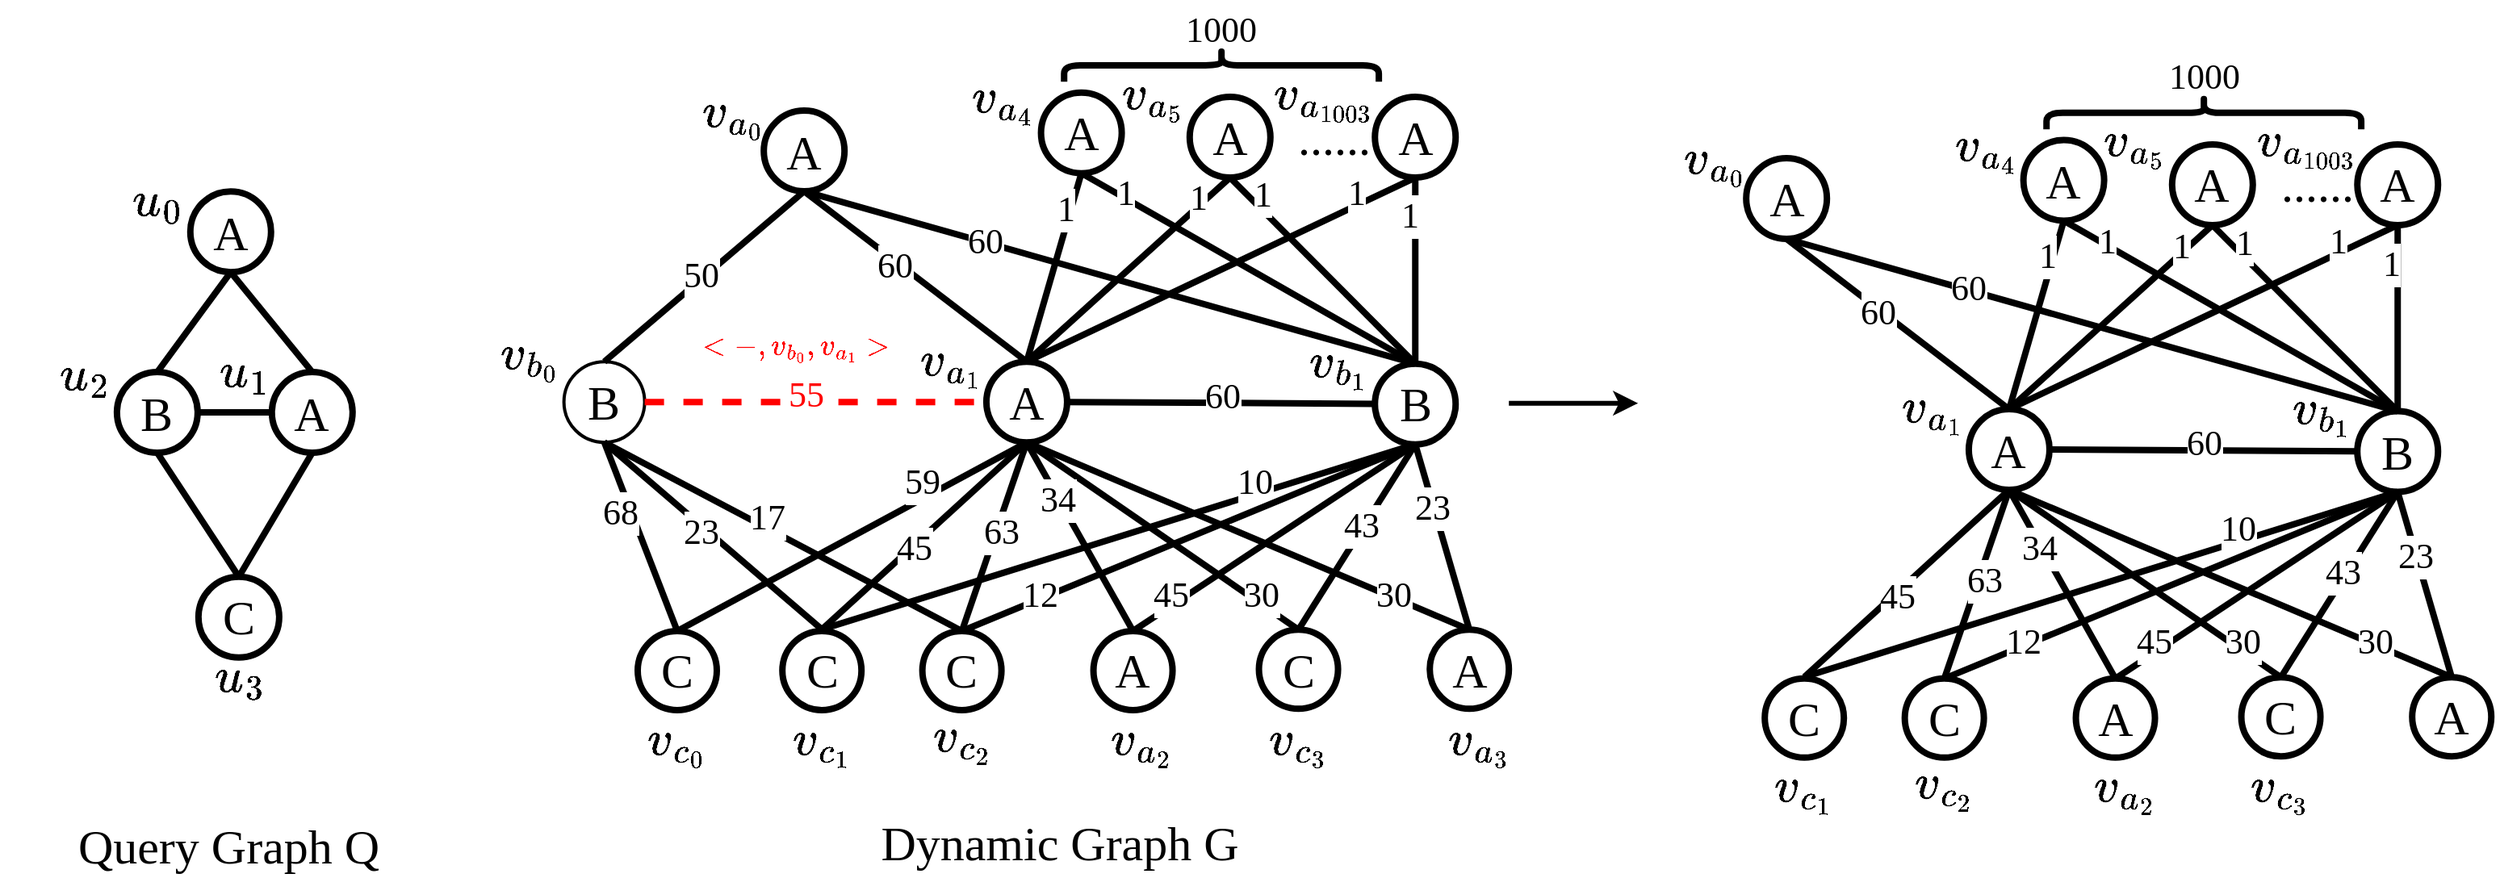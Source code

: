 <mxfile version="22.0.8" type="github">
  <diagram name="第 1 页" id="w511mwxsSNAG5VO2M3F0">
    <mxGraphModel dx="1548" dy="838" grid="1" gridSize="10" guides="1" tooltips="1" connect="1" arrows="1" fold="1" page="1" pageScale="1" pageWidth="2339" pageHeight="3300" math="1" shadow="0">
      <root>
        <mxCell id="0" />
        <mxCell id="1" parent="0" />
        <mxCell id="czjufTqfxkIo00JqZaiN-1" style="edgeStyle=none;shape=connector;rounded=0;orthogonalLoop=1;jettySize=auto;html=1;exitX=0.25;exitY=1;exitDx=0;exitDy=0;labelBackgroundColor=default;strokeColor=default;align=center;verticalAlign=middle;fontFamily=Times New Roman;fontSize=30;fontColor=default;endArrow=none;endFill=0;strokeWidth=4;" edge="1" parent="1">
          <mxGeometry relative="1" as="geometry">
            <mxPoint x="549" y="365.03" as="sourcePoint" />
            <mxPoint x="549" y="365.03" as="targetPoint" />
          </mxGeometry>
        </mxCell>
        <mxCell id="czjufTqfxkIo00JqZaiN-16" value="A" style="ellipse;whiteSpace=wrap;html=1;aspect=fixed;fontFamily=Times New Roman;fontSize=30;strokeWidth=4;" vertex="1" parent="1">
          <mxGeometry x="685.094" y="115.542" width="50" height="50" as="geometry" />
        </mxCell>
        <mxCell id="czjufTqfxkIo00JqZaiN-17" value="B" style="ellipse;whiteSpace=wrap;html=1;aspect=fixed;fontFamily=Times New Roman;fontSize=30;strokeWidth=2;" vertex="1" parent="1">
          <mxGeometry x="561.305" y="271.084" width="50" height="50" as="geometry" />
        </mxCell>
        <mxCell id="czjufTqfxkIo00JqZaiN-18" style="edgeStyle=none;shape=connector;rounded=0;orthogonalLoop=1;jettySize=auto;html=1;exitX=0.5;exitY=1;exitDx=0;exitDy=0;entryX=0.5;entryY=0;entryDx=0;entryDy=0;labelBackgroundColor=default;strokeColor=default;align=center;verticalAlign=middle;fontFamily=Times New Roman;fontSize=30;fontColor=default;endArrow=none;endFill=0;strokeWidth=4;" edge="1" parent="1" source="czjufTqfxkIo00JqZaiN-16" target="czjufTqfxkIo00JqZaiN-17">
          <mxGeometry relative="1" as="geometry" />
        </mxCell>
        <mxCell id="czjufTqfxkIo00JqZaiN-19" value="50" style="edgeLabel;html=1;align=center;verticalAlign=middle;resizable=0;points=[];fontSize=22;fontFamily=Times New Roman;fontColor=default;labelBackgroundColor=default;rotation=0;" vertex="1" connectable="0" parent="czjufTqfxkIo00JqZaiN-18">
          <mxGeometry x="-0.091" y="-4" relative="1" as="geometry">
            <mxPoint x="-5" y="7" as="offset" />
          </mxGeometry>
        </mxCell>
        <mxCell id="czjufTqfxkIo00JqZaiN-20" value="B" style="ellipse;whiteSpace=wrap;html=1;aspect=fixed;fontFamily=Times New Roman;fontSize=30;strokeWidth=4;" vertex="1" parent="1">
          <mxGeometry x="1063.625" y="272.324" width="50" height="50" as="geometry" />
        </mxCell>
        <mxCell id="czjufTqfxkIo00JqZaiN-21" style="edgeStyle=none;shape=connector;rounded=0;orthogonalLoop=1;jettySize=auto;html=1;exitX=0.5;exitY=1;exitDx=0;exitDy=0;entryX=0.5;entryY=0;entryDx=0;entryDy=0;labelBackgroundColor=default;strokeColor=default;align=center;verticalAlign=middle;fontFamily=Times New Roman;fontSize=30;fontColor=default;endArrow=none;endFill=0;strokeWidth=4;" edge="1" parent="1" source="czjufTqfxkIo00JqZaiN-16" target="czjufTqfxkIo00JqZaiN-20">
          <mxGeometry relative="1" as="geometry" />
        </mxCell>
        <mxCell id="czjufTqfxkIo00JqZaiN-22" value="60" style="edgeLabel;html=1;align=center;verticalAlign=middle;resizable=0;points=[];fontSize=22;fontFamily=Times New Roman;fontColor=default;labelBackgroundColor=default;rotation=0;" vertex="1" connectable="0" parent="czjufTqfxkIo00JqZaiN-21">
          <mxGeometry x="-0.641" y="1" relative="1" as="geometry">
            <mxPoint x="44" y="13" as="offset" />
          </mxGeometry>
        </mxCell>
        <mxCell id="czjufTqfxkIo00JqZaiN-23" style="edgeStyle=none;shape=connector;rounded=0;orthogonalLoop=1;jettySize=auto;html=1;exitX=1;exitY=0.5;exitDx=0;exitDy=0;labelBackgroundColor=default;strokeColor=#000000;align=center;verticalAlign=middle;fontFamily=Times New Roman;fontSize=30;fontColor=default;endArrow=none;endFill=0;strokeWidth=4;" edge="1" parent="1" source="czjufTqfxkIo00JqZaiN-25" target="czjufTqfxkIo00JqZaiN-20">
          <mxGeometry relative="1" as="geometry" />
        </mxCell>
        <mxCell id="czjufTqfxkIo00JqZaiN-24" value="&lt;font style=&quot;font-size: 22px;&quot;&gt;60&lt;/font&gt;" style="edgeLabel;html=1;align=center;verticalAlign=middle;resizable=0;points=[];fontSize=22;fontFamily=Times New Roman;fontColor=#000000;labelBackgroundColor=default;" vertex="1" connectable="0" parent="czjufTqfxkIo00JqZaiN-23">
          <mxGeometry x="-0.133" y="1" relative="1" as="geometry">
            <mxPoint x="13" y="-3" as="offset" />
          </mxGeometry>
        </mxCell>
        <mxCell id="czjufTqfxkIo00JqZaiN-25" value="A" style="ellipse;whiteSpace=wrap;html=1;aspect=fixed;fontFamily=Times New Roman;fontSize=30;strokeWidth=4;" vertex="1" parent="1">
          <mxGeometry x="822.97" y="271.084" width="50" height="50" as="geometry" />
        </mxCell>
        <mxCell id="czjufTqfxkIo00JqZaiN-26" style="edgeStyle=none;shape=connector;rounded=0;orthogonalLoop=1;jettySize=auto;html=1;exitX=0.5;exitY=1;exitDx=0;exitDy=0;entryX=0.5;entryY=0;entryDx=0;entryDy=0;labelBackgroundColor=default;strokeColor=default;align=center;verticalAlign=middle;fontFamily=Times New Roman;fontSize=30;fontColor=default;endArrow=none;endFill=0;strokeWidth=4;" edge="1" parent="1" source="czjufTqfxkIo00JqZaiN-16" target="czjufTqfxkIo00JqZaiN-25">
          <mxGeometry relative="1" as="geometry" />
        </mxCell>
        <mxCell id="czjufTqfxkIo00JqZaiN-27" value="60" style="edgeLabel;html=1;align=center;verticalAlign=middle;resizable=0;points=[];fontSize=22;fontFamily=Times New Roman;fontColor=default;rotation=0;labelBackgroundColor=default;" vertex="1" connectable="0" parent="czjufTqfxkIo00JqZaiN-26">
          <mxGeometry x="-0.1" y="2" relative="1" as="geometry">
            <mxPoint x="-7" as="offset" />
          </mxGeometry>
        </mxCell>
        <mxCell id="czjufTqfxkIo00JqZaiN-28" style="edgeStyle=none;shape=connector;rounded=0;orthogonalLoop=1;jettySize=auto;html=1;exitX=1;exitY=0.5;exitDx=0;exitDy=0;entryX=0;entryY=0.5;entryDx=0;entryDy=0;labelBackgroundColor=default;strokeColor=#ff0000;align=center;verticalAlign=middle;fontFamily=Times New Roman;fontSize=30;fontColor=default;endArrow=none;endFill=0;strokeWidth=4;dashed=1;" edge="1" parent="1" source="czjufTqfxkIo00JqZaiN-17" target="czjufTqfxkIo00JqZaiN-25">
          <mxGeometry relative="1" as="geometry" />
        </mxCell>
        <mxCell id="czjufTqfxkIo00JqZaiN-29" value="55" style="edgeLabel;html=1;align=center;verticalAlign=middle;resizable=0;points=[];fontSize=22;fontFamily=Times New Roman;fontColor=#ff0000;labelBackgroundColor=default;" vertex="1" connectable="0" parent="czjufTqfxkIo00JqZaiN-28">
          <mxGeometry x="0.021" y="1" relative="1" as="geometry">
            <mxPoint x="-9" y="-3" as="offset" />
          </mxGeometry>
        </mxCell>
        <mxCell id="czjufTqfxkIo00JqZaiN-30" value="&amp;nbsp;Dynamic Graph G&amp;nbsp;" style="text;html=1;strokeColor=none;fillColor=none;align=center;verticalAlign=middle;whiteSpace=wrap;rounded=0;fontSize=30;fontFamily=Times New Roman;fontColor=default;" vertex="1" parent="1">
          <mxGeometry x="732.315" y="557.032" width="272.727" height="24.865" as="geometry" />
        </mxCell>
        <mxCell id="czjufTqfxkIo00JqZaiN-31" style="edgeStyle=none;shape=connector;rounded=0;orthogonalLoop=1;jettySize=auto;html=1;exitX=0.5;exitY=1;exitDx=0;exitDy=0;entryX=0.5;entryY=0;entryDx=0;entryDy=0;labelBackgroundColor=default;strokeColor=default;align=center;verticalAlign=middle;fontFamily=Times New Roman;fontSize=30;fontColor=default;endArrow=none;endFill=0;strokeWidth=4;" edge="1" parent="1" source="czjufTqfxkIo00JqZaiN-35" target="czjufTqfxkIo00JqZaiN-25">
          <mxGeometry relative="1" as="geometry" />
        </mxCell>
        <mxCell id="czjufTqfxkIo00JqZaiN-32" value="1" style="edgeLabel;html=1;align=center;verticalAlign=middle;resizable=0;points=[];fontSize=22;fontFamily=Times New Roman;fontColor=default;labelBackgroundColor=default;" vertex="1" connectable="0" parent="czjufTqfxkIo00JqZaiN-31">
          <mxGeometry x="-0.505" y="1" relative="1" as="geometry">
            <mxPoint x="-3" y="-7" as="offset" />
          </mxGeometry>
        </mxCell>
        <mxCell id="czjufTqfxkIo00JqZaiN-33" style="edgeStyle=none;shape=connector;rounded=0;orthogonalLoop=1;jettySize=auto;html=1;exitX=0.5;exitY=1;exitDx=0;exitDy=0;entryX=0.5;entryY=0;entryDx=0;entryDy=0;labelBackgroundColor=default;strokeColor=default;align=center;verticalAlign=middle;fontFamily=Times New Roman;fontSize=30;fontColor=default;endArrow=none;endFill=0;strokeWidth=4;" edge="1" parent="1" source="czjufTqfxkIo00JqZaiN-35" target="czjufTqfxkIo00JqZaiN-20">
          <mxGeometry relative="1" as="geometry" />
        </mxCell>
        <mxCell id="czjufTqfxkIo00JqZaiN-34" value="1" style="edgeLabel;html=1;align=center;verticalAlign=middle;resizable=0;points=[];fontSize=22;fontFamily=Times New Roman;fontColor=default;labelBackgroundColor=default;" vertex="1" connectable="0" parent="czjufTqfxkIo00JqZaiN-33">
          <mxGeometry x="-0.755" y="1" relative="1" as="geometry">
            <mxPoint x="1" y="-1" as="offset" />
          </mxGeometry>
        </mxCell>
        <mxCell id="czjufTqfxkIo00JqZaiN-35" value="A" style="ellipse;whiteSpace=wrap;html=1;aspect=fixed;fontFamily=Times New Roman;fontSize=30;strokeWidth=4;" vertex="1" parent="1">
          <mxGeometry x="856.812" y="104.322" width="50" height="50" as="geometry" />
        </mxCell>
        <mxCell id="czjufTqfxkIo00JqZaiN-36" style="edgeStyle=none;shape=connector;rounded=0;orthogonalLoop=1;jettySize=auto;html=1;exitX=0.5;exitY=1;exitDx=0;exitDy=0;entryX=0.5;entryY=0;entryDx=0;entryDy=0;labelBackgroundColor=default;strokeColor=default;align=center;verticalAlign=middle;fontFamily=Times New Roman;fontSize=30;fontColor=default;endArrow=none;endFill=0;strokeWidth=4;" edge="1" parent="1" source="czjufTqfxkIo00JqZaiN-40" target="czjufTqfxkIo00JqZaiN-25">
          <mxGeometry relative="1" as="geometry" />
        </mxCell>
        <mxCell id="czjufTqfxkIo00JqZaiN-37" value="1" style="edgeLabel;html=1;align=center;verticalAlign=middle;resizable=0;points=[];fontSize=22;fontFamily=Times New Roman;fontColor=default;labelBackgroundColor=default;" vertex="1" connectable="0" parent="czjufTqfxkIo00JqZaiN-36">
          <mxGeometry x="-0.284" y="-1" relative="1" as="geometry">
            <mxPoint x="26" y="-27" as="offset" />
          </mxGeometry>
        </mxCell>
        <mxCell id="czjufTqfxkIo00JqZaiN-38" style="edgeStyle=none;shape=connector;rounded=0;orthogonalLoop=1;jettySize=auto;html=1;exitX=0.5;exitY=1;exitDx=0;exitDy=0;entryX=0.5;entryY=0;entryDx=0;entryDy=0;labelBackgroundColor=default;strokeColor=default;align=center;verticalAlign=middle;fontFamily=Times New Roman;fontSize=30;fontColor=default;endArrow=none;endFill=0;strokeWidth=4;" edge="1" parent="1" source="czjufTqfxkIo00JqZaiN-40" target="czjufTqfxkIo00JqZaiN-20">
          <mxGeometry relative="1" as="geometry" />
        </mxCell>
        <mxCell id="czjufTqfxkIo00JqZaiN-39" value="1" style="edgeLabel;html=1;align=center;verticalAlign=middle;resizable=0;points=[];fontSize=22;fontFamily=Times New Roman;fontColor=default;labelBackgroundColor=default;" vertex="1" connectable="0" parent="czjufTqfxkIo00JqZaiN-38">
          <mxGeometry x="-0.718" y="2" relative="1" as="geometry">
            <mxPoint x="2" y="-4" as="offset" />
          </mxGeometry>
        </mxCell>
        <mxCell id="czjufTqfxkIo00JqZaiN-40" value="A" style="ellipse;whiteSpace=wrap;html=1;aspect=fixed;fontFamily=Times New Roman;fontSize=30;strokeWidth=4;" vertex="1" parent="1">
          <mxGeometry x="948.897" y="107.032" width="50" height="50" as="geometry" />
        </mxCell>
        <mxCell id="czjufTqfxkIo00JqZaiN-41" style="edgeStyle=none;shape=connector;rounded=0;orthogonalLoop=1;jettySize=auto;html=1;exitX=0.5;exitY=1;exitDx=0;exitDy=0;entryX=0.5;entryY=0;entryDx=0;entryDy=0;labelBackgroundColor=default;strokeColor=default;align=center;verticalAlign=middle;fontFamily=Times New Roman;fontSize=30;fontColor=default;endArrow=none;endFill=0;strokeWidth=4;" edge="1" parent="1" source="czjufTqfxkIo00JqZaiN-45" target="czjufTqfxkIo00JqZaiN-25">
          <mxGeometry relative="1" as="geometry" />
        </mxCell>
        <mxCell id="czjufTqfxkIo00JqZaiN-42" value="1" style="edgeLabel;html=1;align=center;verticalAlign=middle;resizable=0;points=[];fontSize=22;fontFamily=Times New Roman;fontColor=default;labelBackgroundColor=default;" vertex="1" connectable="0" parent="czjufTqfxkIo00JqZaiN-41">
          <mxGeometry x="-0.719" relative="1" as="geometry">
            <mxPoint x="-3" y="-6" as="offset" />
          </mxGeometry>
        </mxCell>
        <mxCell id="czjufTqfxkIo00JqZaiN-43" style="edgeStyle=none;shape=connector;rounded=0;orthogonalLoop=1;jettySize=auto;html=1;exitX=0.5;exitY=1;exitDx=0;exitDy=0;entryX=0.5;entryY=0;entryDx=0;entryDy=0;labelBackgroundColor=default;strokeColor=default;align=center;verticalAlign=middle;fontFamily=Times New Roman;fontSize=30;fontColor=default;endArrow=none;endFill=0;strokeWidth=4;" edge="1" parent="1" source="czjufTqfxkIo00JqZaiN-45" target="czjufTqfxkIo00JqZaiN-20">
          <mxGeometry relative="1" as="geometry" />
        </mxCell>
        <mxCell id="czjufTqfxkIo00JqZaiN-44" value="1" style="edgeLabel;html=1;align=center;verticalAlign=middle;resizable=0;points=[];fontSize=22;fontFamily=Times New Roman;fontColor=default;labelBackgroundColor=default;" vertex="1" connectable="0" parent="czjufTqfxkIo00JqZaiN-43">
          <mxGeometry x="-0.495" y="2" relative="1" as="geometry">
            <mxPoint x="-6" y="-5" as="offset" />
          </mxGeometry>
        </mxCell>
        <mxCell id="czjufTqfxkIo00JqZaiN-45" value="A" style="ellipse;whiteSpace=wrap;html=1;aspect=fixed;fontFamily=Times New Roman;fontSize=30;strokeWidth=4;" vertex="1" parent="1">
          <mxGeometry x="1063.624" y="107.032" width="50" height="50" as="geometry" />
        </mxCell>
        <mxCell id="czjufTqfxkIo00JqZaiN-46" value="......" style="text;html=1;strokeColor=none;fillColor=none;align=center;verticalAlign=middle;whiteSpace=wrap;rounded=0;fontSize=30;fontFamily=Times New Roman;fontColor=default;" vertex="1" parent="1">
          <mxGeometry x="1008.389" y="113.382" width="60.606" height="37.297" as="geometry" />
        </mxCell>
        <mxCell id="czjufTqfxkIo00JqZaiN-47" value="" style="shape=curlyBracket;whiteSpace=wrap;html=1;rounded=1;labelPosition=left;verticalLabelPosition=middle;align=right;verticalAlign=middle;fontFamily=Times New Roman;fontSize=30;fontColor=default;rotation=90;size=0.5;strokeWidth=4;" vertex="1" parent="1">
          <mxGeometry x="958.39" y="-10" width="20.39" height="194.94" as="geometry" />
        </mxCell>
        <mxCell id="czjufTqfxkIo00JqZaiN-48" value="1000" style="text;html=1;strokeColor=none;fillColor=none;align=center;verticalAlign=middle;whiteSpace=wrap;rounded=0;fontSize=22;fontFamily=Times New Roman;fontColor=default;" vertex="1" parent="1">
          <mxGeometry x="938.287" y="47.03" width="60.606" height="37.297" as="geometry" />
        </mxCell>
        <mxCell id="czjufTqfxkIo00JqZaiN-49" value="&lt;br style=&quot;font-size: 30px;&quot;&gt;$$v_{a_4}$$" style="text;html=1;strokeColor=none;fillColor=none;align=center;verticalAlign=middle;whiteSpace=wrap;rounded=0;fontSize=30;fontFamily=Times New Roman;fontColor=default;" vertex="1" parent="1">
          <mxGeometry x="803.208" y="69.735" width="60.606" height="37.297" as="geometry" />
        </mxCell>
        <mxCell id="czjufTqfxkIo00JqZaiN-50" style="edgeStyle=none;shape=connector;rounded=0;orthogonalLoop=1;jettySize=auto;html=1;exitX=0.5;exitY=1;exitDx=0;exitDy=0;labelBackgroundColor=default;strokeColor=default;align=center;verticalAlign=middle;fontFamily=Times New Roman;fontSize=30;fontColor=default;endArrow=none;endFill=0;strokeWidth=4;" edge="1" parent="1" source="czjufTqfxkIo00JqZaiN-49" target="czjufTqfxkIo00JqZaiN-49">
          <mxGeometry relative="1" as="geometry" />
        </mxCell>
        <mxCell id="czjufTqfxkIo00JqZaiN-51" value="&lt;br style=&quot;font-size: 30px;&quot;&gt;$$v_{a_5}$$" style="text;html=1;strokeColor=none;fillColor=none;align=center;verticalAlign=middle;whiteSpace=wrap;rounded=0;fontSize=30;fontFamily=Times New Roman;fontColor=default;" vertex="1" parent="1">
          <mxGeometry x="895.813" y="67.025" width="60.606" height="37.297" as="geometry" />
        </mxCell>
        <mxCell id="czjufTqfxkIo00JqZaiN-52" value="&lt;br style=&quot;font-size: 30px;&quot;&gt;$$v_{a_{1003}}$$" style="text;html=1;strokeColor=none;fillColor=none;align=center;verticalAlign=middle;whiteSpace=wrap;rounded=0;fontSize=30;fontFamily=Times New Roman;fontColor=default;" vertex="1" parent="1">
          <mxGeometry x="1002.04" y="67.029" width="60.606" height="37.297" as="geometry" />
        </mxCell>
        <mxCell id="czjufTqfxkIo00JqZaiN-53" value="C" style="ellipse;whiteSpace=wrap;html=1;aspect=fixed;fontFamily=Times New Roman;fontSize=30;strokeWidth=4;" vertex="1" parent="1">
          <mxGeometry x="606.996" y="437.968" width="49" height="49" as="geometry" />
        </mxCell>
        <mxCell id="czjufTqfxkIo00JqZaiN-54" style="rounded=0;orthogonalLoop=1;jettySize=auto;html=1;exitX=0.5;exitY=1;exitDx=0;exitDy=0;entryX=0.5;entryY=0;entryDx=0;entryDy=0;endArrow=none;endFill=0;fontFamily=Times New Roman;fontSize=30;strokeWidth=4;" edge="1" parent="1" source="czjufTqfxkIo00JqZaiN-17" target="czjufTqfxkIo00JqZaiN-53">
          <mxGeometry relative="1" as="geometry" />
        </mxCell>
        <mxCell id="czjufTqfxkIo00JqZaiN-55" value="68" style="edgeLabel;html=1;align=center;verticalAlign=middle;resizable=0;points=[];fontSize=22;fontFamily=Times New Roman;fontColor=default;labelBackgroundColor=default;" vertex="1" connectable="0" parent="czjufTqfxkIo00JqZaiN-54">
          <mxGeometry x="0.131" y="-2" relative="1" as="geometry">
            <mxPoint x="-14" y="-23" as="offset" />
          </mxGeometry>
        </mxCell>
        <mxCell id="czjufTqfxkIo00JqZaiN-56" style="shape=connector;rounded=0;orthogonalLoop=1;jettySize=auto;html=1;exitX=0.5;exitY=1;exitDx=0;exitDy=0;entryX=0.5;entryY=0;entryDx=0;entryDy=0;labelBackgroundColor=default;strokeColor=default;align=center;verticalAlign=middle;fontFamily=Times New Roman;fontSize=30;fontColor=default;endArrow=none;endFill=0;strokeWidth=4;" edge="1" parent="1" source="czjufTqfxkIo00JqZaiN-25" target="czjufTqfxkIo00JqZaiN-53">
          <mxGeometry relative="1" as="geometry" />
        </mxCell>
        <mxCell id="czjufTqfxkIo00JqZaiN-57" value="&lt;font style=&quot;font-size: 22px;&quot;&gt;&lt;span style=&quot;font-size: 22px;&quot;&gt;59&lt;/span&gt;&lt;/font&gt;" style="edgeLabel;html=1;align=center;verticalAlign=middle;resizable=0;points=[];fontSize=22;fontFamily=Times New Roman;fontColor=default;labelBackgroundColor=default;" vertex="1" connectable="0" parent="czjufTqfxkIo00JqZaiN-56">
          <mxGeometry x="-0.013" y="-2" relative="1" as="geometry">
            <mxPoint x="43" y="-31" as="offset" />
          </mxGeometry>
        </mxCell>
        <mxCell id="czjufTqfxkIo00JqZaiN-58" value="C" style="ellipse;whiteSpace=wrap;html=1;aspect=fixed;fontFamily=Times New Roman;fontSize=30;perimeterSpacing=1;strokeWidth=4;" vertex="1" parent="1">
          <mxGeometry x="696.601" y="437.968" width="49" height="49" as="geometry" />
        </mxCell>
        <mxCell id="czjufTqfxkIo00JqZaiN-59" style="edgeStyle=none;shape=connector;rounded=0;orthogonalLoop=1;jettySize=auto;html=1;exitX=0.5;exitY=1;exitDx=0;exitDy=0;entryX=0.5;entryY=0;entryDx=0;entryDy=0;labelBackgroundColor=default;strokeColor=default;align=center;verticalAlign=middle;fontFamily=Times New Roman;fontSize=30;fontColor=default;endArrow=none;endFill=0;strokeWidth=4;" edge="1" parent="1" source="czjufTqfxkIo00JqZaiN-17" target="czjufTqfxkIo00JqZaiN-58">
          <mxGeometry relative="1" as="geometry" />
        </mxCell>
        <mxCell id="czjufTqfxkIo00JqZaiN-60" value="23" style="edgeLabel;html=1;align=center;verticalAlign=middle;resizable=0;points=[];fontSize=22;fontFamily=Times New Roman;fontColor=default;labelBackgroundColor=default;" vertex="1" connectable="0" parent="czjufTqfxkIo00JqZaiN-59">
          <mxGeometry x="0.097" y="1" relative="1" as="geometry">
            <mxPoint x="-15" y="-7" as="offset" />
          </mxGeometry>
        </mxCell>
        <mxCell id="czjufTqfxkIo00JqZaiN-61" style="edgeStyle=none;shape=connector;rounded=0;orthogonalLoop=1;jettySize=auto;html=1;exitX=0.5;exitY=1;exitDx=0;exitDy=0;entryX=0.5;entryY=0;entryDx=0;entryDy=0;labelBackgroundColor=default;strokeColor=default;align=center;verticalAlign=middle;fontFamily=Times New Roman;fontSize=30;fontColor=default;endArrow=none;endFill=0;strokeWidth=4;" edge="1" parent="1" source="czjufTqfxkIo00JqZaiN-20" target="czjufTqfxkIo00JqZaiN-58">
          <mxGeometry relative="1" as="geometry" />
        </mxCell>
        <mxCell id="czjufTqfxkIo00JqZaiN-62" value="10" style="edgeLabel;html=1;align=center;verticalAlign=middle;resizable=0;points=[];fontSize=22;fontFamily=Times New Roman;fontColor=default;labelBackgroundColor=default;" vertex="1" connectable="0" parent="czjufTqfxkIo00JqZaiN-61">
          <mxGeometry x="0.261" y="-1" relative="1" as="geometry">
            <mxPoint x="132" y="-48" as="offset" />
          </mxGeometry>
        </mxCell>
        <mxCell id="czjufTqfxkIo00JqZaiN-63" style="edgeStyle=none;shape=connector;rounded=0;orthogonalLoop=1;jettySize=auto;html=1;exitX=0.5;exitY=1;exitDx=0;exitDy=0;entryX=0.5;entryY=0;entryDx=0;entryDy=0;labelBackgroundColor=default;strokeColor=default;align=center;verticalAlign=middle;fontFamily=Times New Roman;fontSize=30;fontColor=default;endArrow=none;endFill=0;strokeWidth=4;" edge="1" parent="1" source="czjufTqfxkIo00JqZaiN-25" target="czjufTqfxkIo00JqZaiN-58">
          <mxGeometry relative="1" as="geometry" />
        </mxCell>
        <mxCell id="czjufTqfxkIo00JqZaiN-64" value="45" style="edgeLabel;html=1;align=center;verticalAlign=middle;resizable=0;points=[];fontSize=22;fontFamily=Times New Roman;fontColor=default;labelBackgroundColor=default;" vertex="1" connectable="0" parent="czjufTqfxkIo00JqZaiN-63">
          <mxGeometry x="-0.048" y="2" relative="1" as="geometry">
            <mxPoint x="-11" y="9" as="offset" />
          </mxGeometry>
        </mxCell>
        <mxCell id="czjufTqfxkIo00JqZaiN-65" value="C" style="ellipse;whiteSpace=wrap;html=1;aspect=fixed;fontFamily=Times New Roman;fontSize=30;strokeWidth=4;" vertex="1" parent="1">
          <mxGeometry x="991.778" y="437.178" width="49" height="49" as="geometry" />
        </mxCell>
        <mxCell id="czjufTqfxkIo00JqZaiN-66" style="edgeStyle=none;shape=connector;rounded=0;orthogonalLoop=1;jettySize=auto;html=1;exitX=0.5;exitY=1;exitDx=0;exitDy=0;entryX=0.5;entryY=0;entryDx=0;entryDy=0;labelBackgroundColor=default;strokeColor=default;align=center;verticalAlign=middle;fontFamily=Times New Roman;fontSize=30;fontColor=default;endArrow=none;endFill=0;strokeWidth=4;" edge="1" parent="1" source="czjufTqfxkIo00JqZaiN-20" target="czjufTqfxkIo00JqZaiN-65">
          <mxGeometry relative="1" as="geometry" />
        </mxCell>
        <mxCell id="czjufTqfxkIo00JqZaiN-67" value="43" style="edgeLabel;html=1;align=center;verticalAlign=middle;resizable=0;points=[];fontSize=22;fontFamily=Times New Roman;fontColor=default;labelBackgroundColor=default;" vertex="1" connectable="0" parent="czjufTqfxkIo00JqZaiN-66">
          <mxGeometry x="-0.11" y="-2" relative="1" as="geometry">
            <mxPoint as="offset" />
          </mxGeometry>
        </mxCell>
        <mxCell id="czjufTqfxkIo00JqZaiN-68" style="edgeStyle=none;shape=connector;rounded=0;orthogonalLoop=1;jettySize=auto;html=1;exitX=0.5;exitY=1;exitDx=0;exitDy=0;entryX=0.5;entryY=0;entryDx=0;entryDy=0;labelBackgroundColor=default;strokeColor=default;align=center;verticalAlign=middle;fontFamily=Times New Roman;fontSize=30;fontColor=default;endArrow=none;endFill=0;strokeWidth=4;" edge="1" parent="1" source="czjufTqfxkIo00JqZaiN-25" target="czjufTqfxkIo00JqZaiN-65">
          <mxGeometry relative="1" as="geometry" />
        </mxCell>
        <mxCell id="czjufTqfxkIo00JqZaiN-69" value="30" style="edgeLabel;html=1;align=center;verticalAlign=middle;resizable=0;points=[];fontSize=22;fontFamily=Times New Roman;fontColor=default;labelBackgroundColor=default;" vertex="1" connectable="0" parent="czjufTqfxkIo00JqZaiN-68">
          <mxGeometry x="-0.183" y="1" relative="1" as="geometry">
            <mxPoint x="75" y="48" as="offset" />
          </mxGeometry>
        </mxCell>
        <mxCell id="czjufTqfxkIo00JqZaiN-70" value="C" style="ellipse;whiteSpace=wrap;html=1;aspect=fixed;fontFamily=Times New Roman;fontSize=30;strokeWidth=4;" vertex="1" parent="1">
          <mxGeometry x="783.317" y="437.971" width="49" height="49" as="geometry" />
        </mxCell>
        <mxCell id="czjufTqfxkIo00JqZaiN-71" style="edgeStyle=none;shape=connector;rounded=0;orthogonalLoop=1;jettySize=auto;html=1;exitX=0.5;exitY=1;exitDx=0;exitDy=0;entryX=0.5;entryY=0;entryDx=0;entryDy=0;labelBackgroundColor=default;strokeColor=default;align=center;verticalAlign=middle;fontFamily=Times New Roman;fontSize=30;fontColor=default;endArrow=none;endFill=0;strokeWidth=4;" edge="1" parent="1" source="czjufTqfxkIo00JqZaiN-17" target="czjufTqfxkIo00JqZaiN-70">
          <mxGeometry relative="1" as="geometry" />
        </mxCell>
        <mxCell id="czjufTqfxkIo00JqZaiN-72" value="17" style="edgeLabel;html=1;align=center;verticalAlign=middle;resizable=0;points=[];fontSize=22;fontFamily=Times New Roman;fontColor=default;labelBackgroundColor=default;" vertex="1" connectable="0" parent="czjufTqfxkIo00JqZaiN-71">
          <mxGeometry x="0.078" y="2" relative="1" as="geometry">
            <mxPoint x="-20" y="-15" as="offset" />
          </mxGeometry>
        </mxCell>
        <mxCell id="czjufTqfxkIo00JqZaiN-73" style="edgeStyle=none;shape=connector;rounded=0;orthogonalLoop=1;jettySize=auto;html=1;exitX=0.5;exitY=1;exitDx=0;exitDy=0;entryX=0.5;entryY=0;entryDx=0;entryDy=0;labelBackgroundColor=default;strokeColor=default;align=center;verticalAlign=middle;fontFamily=Times New Roman;fontSize=30;fontColor=default;endArrow=none;endFill=0;strokeWidth=4;" edge="1" parent="1" source="czjufTqfxkIo00JqZaiN-20" target="czjufTqfxkIo00JqZaiN-70">
          <mxGeometry relative="1" as="geometry" />
        </mxCell>
        <mxCell id="czjufTqfxkIo00JqZaiN-74" value="12" style="edgeLabel;html=1;align=center;verticalAlign=middle;resizable=0;points=[];fontSize=22;fontFamily=Times New Roman;fontColor=default;labelBackgroundColor=default;" vertex="1" connectable="0" parent="czjufTqfxkIo00JqZaiN-73">
          <mxGeometry x="0.645" y="-1" relative="1" as="geometry">
            <mxPoint x="-1" y="-1" as="offset" />
          </mxGeometry>
        </mxCell>
        <mxCell id="czjufTqfxkIo00JqZaiN-75" style="edgeStyle=none;shape=connector;rounded=0;orthogonalLoop=1;jettySize=auto;html=1;exitX=0.5;exitY=1;exitDx=0;exitDy=0;entryX=0.5;entryY=0;entryDx=0;entryDy=0;labelBackgroundColor=default;strokeColor=default;align=center;verticalAlign=middle;fontFamily=Times New Roman;fontSize=30;fontColor=default;endArrow=none;endFill=0;strokeWidth=4;" edge="1" parent="1" source="czjufTqfxkIo00JqZaiN-25" target="czjufTqfxkIo00JqZaiN-70">
          <mxGeometry relative="1" as="geometry" />
        </mxCell>
        <mxCell id="czjufTqfxkIo00JqZaiN-76" value="63" style="edgeLabel;html=1;align=center;verticalAlign=middle;resizable=0;points=[];fontSize=22;fontFamily=Times New Roman;fontColor=default;labelBackgroundColor=default;" vertex="1" connectable="0" parent="czjufTqfxkIo00JqZaiN-75">
          <mxGeometry x="0.077" y="3" relative="1" as="geometry">
            <mxPoint x="3" y="-8" as="offset" />
          </mxGeometry>
        </mxCell>
        <mxCell id="czjufTqfxkIo00JqZaiN-77" value="&lt;br style=&quot;font-size: 30px;&quot;&gt;$$v_{a_0}$$" style="text;html=1;strokeColor=none;fillColor=none;align=center;verticalAlign=middle;whiteSpace=wrap;rounded=0;fontSize=30;fontFamily=Times New Roman;fontColor=default;" vertex="1" parent="1">
          <mxGeometry x="635.999" y="78.245" width="60.606" height="37.297" as="geometry" />
        </mxCell>
        <mxCell id="czjufTqfxkIo00JqZaiN-78" value="&lt;br style=&quot;font-size: 30px;&quot;&gt;$$v_{a_1}$$" style="text;html=1;strokeColor=none;fillColor=none;align=center;verticalAlign=middle;whiteSpace=wrap;rounded=0;fontSize=30;fontFamily=Times New Roman;fontColor=default;" vertex="1" parent="1">
          <mxGeometry x="772.52" y="238.03" width="56.16" height="25.3" as="geometry" />
        </mxCell>
        <mxCell id="czjufTqfxkIo00JqZaiN-79" value="&lt;br style=&quot;font-size: 30px;&quot;&gt;$$v_{b_0}$$" style="text;html=1;strokeColor=none;fillColor=none;align=center;verticalAlign=middle;whiteSpace=wrap;rounded=0;fontSize=30;fontFamily=Times New Roman;fontColor=default;" vertex="1" parent="1">
          <mxGeometry x="510" y="228.659" width="60.606" height="37.297" as="geometry" />
        </mxCell>
        <mxCell id="czjufTqfxkIo00JqZaiN-80" value="&lt;br style=&quot;font-size: 30px;&quot;&gt;$$v_{b_1}$$" style="text;html=1;strokeColor=none;fillColor=none;align=center;verticalAlign=middle;whiteSpace=wrap;rounded=0;fontSize=30;fontFamily=Times New Roman;fontColor=default;" vertex="1" parent="1">
          <mxGeometry x="1011.401" y="233.03" width="60.606" height="37.297" as="geometry" />
        </mxCell>
        <mxCell id="czjufTqfxkIo00JqZaiN-81" value="&lt;br style=&quot;font-size: 30px;&quot;&gt;$$v_{c_0}$$" style="text;html=1;strokeColor=none;fillColor=none;align=center;verticalAlign=middle;whiteSpace=wrap;rounded=0;fontSize=30;fontFamily=Times New Roman;fontColor=default;" vertex="1" parent="1">
          <mxGeometry x="601.194" y="467.033" width="60.606" height="37.297" as="geometry" />
        </mxCell>
        <mxCell id="czjufTqfxkIo00JqZaiN-82" value="&lt;br style=&quot;font-size: 30px;&quot;&gt;$$v_{c_1}$$" style="text;html=1;strokeColor=none;fillColor=none;align=center;verticalAlign=middle;whiteSpace=wrap;rounded=0;fontSize=30;fontFamily=Times New Roman;fontColor=default;perimeterSpacing=2;" vertex="1" parent="1">
          <mxGeometry x="690.8" y="465.18" width="60.61" height="41" as="geometry" />
        </mxCell>
        <mxCell id="czjufTqfxkIo00JqZaiN-83" value="&lt;br style=&quot;font-size: 30px;&quot;&gt;$$v_{c_2}$$" style="text;html=1;strokeColor=none;fillColor=none;align=center;verticalAlign=middle;whiteSpace=wrap;rounded=0;fontSize=30;fontFamily=Times New Roman;fontColor=default;" vertex="1" parent="1">
          <mxGeometry x="777.515" y="465.183" width="60.606" height="37.297" as="geometry" />
        </mxCell>
        <mxCell id="czjufTqfxkIo00JqZaiN-84" value="&lt;br style=&quot;font-size: 30px;&quot;&gt;$$v_{c_3}$$" style="text;html=1;strokeColor=none;fillColor=none;align=center;verticalAlign=middle;whiteSpace=wrap;rounded=0;fontSize=30;fontFamily=Times New Roman;fontColor=default;" vertex="1" parent="1">
          <mxGeometry x="985.976" y="467.033" width="60.606" height="37.297" as="geometry" />
        </mxCell>
        <mxCell id="czjufTqfxkIo00JqZaiN-85" value="A" style="ellipse;whiteSpace=wrap;html=1;aspect=fixed;fontFamily=Times New Roman;fontSize=30;strokeWidth=4;" vertex="1" parent="1">
          <mxGeometry x="889.283" y="437.968" width="49" height="49" as="geometry" />
        </mxCell>
        <mxCell id="czjufTqfxkIo00JqZaiN-86" style="edgeStyle=none;shape=connector;rounded=0;orthogonalLoop=1;jettySize=auto;html=1;exitX=0.5;exitY=1;exitDx=0;exitDy=0;entryX=0.5;entryY=0;entryDx=0;entryDy=0;labelBackgroundColor=default;strokeColor=default;align=center;verticalAlign=middle;fontFamily=Times New Roman;fontSize=30;fontColor=default;endArrow=none;endFill=0;strokeWidth=4;" edge="1" parent="1" source="czjufTqfxkIo00JqZaiN-20" target="czjufTqfxkIo00JqZaiN-85">
          <mxGeometry relative="1" as="geometry" />
        </mxCell>
        <mxCell id="czjufTqfxkIo00JqZaiN-87" value="45" style="edgeLabel;html=1;align=center;verticalAlign=middle;resizable=0;points=[];fontSize=22;fontFamily=Times New Roman;fontColor=default;labelBackgroundColor=default;" vertex="1" connectable="0" parent="czjufTqfxkIo00JqZaiN-86">
          <mxGeometry x="-0.127" y="1" relative="1" as="geometry">
            <mxPoint x="-76" y="42" as="offset" />
          </mxGeometry>
        </mxCell>
        <mxCell id="czjufTqfxkIo00JqZaiN-88" style="edgeStyle=none;shape=connector;rounded=0;orthogonalLoop=1;jettySize=auto;html=1;exitX=0.5;exitY=1;exitDx=0;exitDy=0;entryX=0.5;entryY=0;entryDx=0;entryDy=0;labelBackgroundColor=default;strokeColor=default;align=center;verticalAlign=middle;fontFamily=Times New Roman;fontSize=30;fontColor=default;endArrow=none;endFill=0;strokeWidth=4;" edge="1" parent="1" source="czjufTqfxkIo00JqZaiN-25" target="czjufTqfxkIo00JqZaiN-85">
          <mxGeometry relative="1" as="geometry" />
        </mxCell>
        <mxCell id="czjufTqfxkIo00JqZaiN-89" value="34" style="edgeLabel;html=1;align=center;verticalAlign=middle;resizable=0;points=[];fontSize=22;fontFamily=Times New Roman;fontColor=default;labelBackgroundColor=default;" vertex="1" connectable="0" parent="czjufTqfxkIo00JqZaiN-88">
          <mxGeometry x="-0.221" y="1" relative="1" as="geometry">
            <mxPoint x="-8" y="-9" as="offset" />
          </mxGeometry>
        </mxCell>
        <mxCell id="czjufTqfxkIo00JqZaiN-90" value="&lt;br style=&quot;font-size: 30px;&quot;&gt;$$v_{a_2}$$" style="text;html=1;strokeColor=none;fillColor=none;align=center;verticalAlign=middle;whiteSpace=wrap;rounded=0;fontSize=30;fontFamily=Times New Roman;fontColor=default;" vertex="1" parent="1">
          <mxGeometry x="889.28" y="470.68" width="60.61" height="30" as="geometry" />
        </mxCell>
        <mxCell id="czjufTqfxkIo00JqZaiN-91" value="A" style="ellipse;whiteSpace=wrap;html=1;aspect=fixed;fontFamily=Times New Roman;fontSize=30;strokeWidth=4;" vertex="1" parent="1">
          <mxGeometry x="1097.604" y="437.178" width="49" height="49" as="geometry" />
        </mxCell>
        <mxCell id="czjufTqfxkIo00JqZaiN-92" style="edgeStyle=none;shape=connector;rounded=0;orthogonalLoop=1;jettySize=auto;html=1;exitX=0.5;exitY=1;exitDx=0;exitDy=0;entryX=0.5;entryY=0;entryDx=0;entryDy=0;labelBackgroundColor=default;strokeColor=default;align=center;verticalAlign=middle;fontFamily=Times New Roman;fontSize=30;fontColor=default;endArrow=none;endFill=0;strokeWidth=4;" edge="1" parent="1" source="czjufTqfxkIo00JqZaiN-20" target="czjufTqfxkIo00JqZaiN-91">
          <mxGeometry relative="1" as="geometry" />
        </mxCell>
        <mxCell id="czjufTqfxkIo00JqZaiN-93" value="23" style="edgeLabel;html=1;align=center;verticalAlign=middle;resizable=0;points=[];fontSize=22;fontFamily=Times New Roman;fontColor=default;labelBackgroundColor=default;" vertex="1" connectable="0" parent="czjufTqfxkIo00JqZaiN-92">
          <mxGeometry x="-0.314" y="-1" relative="1" as="geometry">
            <mxPoint as="offset" />
          </mxGeometry>
        </mxCell>
        <mxCell id="czjufTqfxkIo00JqZaiN-94" value="&lt;br style=&quot;font-size: 30px;&quot;&gt;$$v_{a_3}$$" style="text;html=1;strokeColor=none;fillColor=none;align=center;verticalAlign=middle;whiteSpace=wrap;rounded=0;fontSize=30;fontFamily=Times New Roman;fontColor=default;" vertex="1" parent="1">
          <mxGeometry x="1097.6" y="444.66" width="60.61" height="82.03" as="geometry" />
        </mxCell>
        <mxCell id="czjufTqfxkIo00JqZaiN-95" style="edgeStyle=none;shape=connector;rounded=0;orthogonalLoop=1;jettySize=auto;html=1;exitX=0.5;exitY=1;exitDx=0;exitDy=0;entryX=0.5;entryY=0;entryDx=0;entryDy=0;labelBackgroundColor=default;strokeColor=default;align=center;verticalAlign=middle;fontFamily=Times New Roman;fontSize=30;fontColor=default;endArrow=none;endFill=0;strokeWidth=4;" edge="1" parent="1" source="czjufTqfxkIo00JqZaiN-25" target="czjufTqfxkIo00JqZaiN-91">
          <mxGeometry relative="1" as="geometry" />
        </mxCell>
        <mxCell id="czjufTqfxkIo00JqZaiN-96" value="30" style="edgeLabel;html=1;align=center;verticalAlign=middle;resizable=0;points=[];fontSize=22;fontFamily=Times New Roman;fontColor=default;labelBackgroundColor=default;" vertex="1" connectable="0" parent="czjufTqfxkIo00JqZaiN-95">
          <mxGeometry x="-0.431" y="4" relative="1" as="geometry">
            <mxPoint x="147" y="65" as="offset" />
          </mxGeometry>
        </mxCell>
        <mxCell id="czjufTqfxkIo00JqZaiN-97" style="edgeStyle=orthogonalEdgeStyle;rounded=0;orthogonalLoop=1;jettySize=auto;html=1;exitX=0.5;exitY=1;exitDx=0;exitDy=0;fontFamily=Times New Roman;fontSize=30;" edge="1" parent="1" source="czjufTqfxkIo00JqZaiN-77" target="czjufTqfxkIo00JqZaiN-77">
          <mxGeometry relative="1" as="geometry" />
        </mxCell>
        <mxCell id="czjufTqfxkIo00JqZaiN-98" style="edgeStyle=orthogonalEdgeStyle;rounded=0;orthogonalLoop=1;jettySize=auto;html=1;exitX=0.5;exitY=1;exitDx=0;exitDy=0;" edge="1" parent="1" source="czjufTqfxkIo00JqZaiN-81" target="czjufTqfxkIo00JqZaiN-81">
          <mxGeometry relative="1" as="geometry" />
        </mxCell>
        <mxCell id="czjufTqfxkIo00JqZaiN-100" value="&lt;font color=&quot;#ff0000&quot;&gt;$$&amp;lt;-,v_{b_0},v_{a_1}&amp;gt;$$&lt;/font&gt;" style="text;html=1;strokeColor=none;fillColor=none;align=center;verticalAlign=middle;whiteSpace=wrap;rounded=0;fontFamily=Times New Roman;fontSize=18;" vertex="1" parent="1">
          <mxGeometry x="675.09" y="245.86" width="60" height="30" as="geometry" />
        </mxCell>
        <mxCell id="czjufTqfxkIo00JqZaiN-101" value="A" style="ellipse;whiteSpace=wrap;html=1;aspect=fixed;fontFamily=Times New Roman;fontSize=30;strokeWidth=4;" vertex="1" parent="1">
          <mxGeometry x="329.886" y="165.652" width="50" height="50" as="geometry" />
        </mxCell>
        <mxCell id="czjufTqfxkIo00JqZaiN-102" value="A" style="ellipse;whiteSpace=wrap;html=1;aspect=fixed;fontFamily=Times New Roman;fontSize=30;strokeWidth=4;" vertex="1" parent="1">
          <mxGeometry x="380.391" y="277.544" width="50" height="50" as="geometry" />
        </mxCell>
        <mxCell id="czjufTqfxkIo00JqZaiN-103" style="edgeStyle=none;shape=connector;rounded=0;orthogonalLoop=1;jettySize=auto;html=1;exitX=0.5;exitY=1;exitDx=0;exitDy=0;entryX=0.5;entryY=0;entryDx=0;entryDy=0;labelBackgroundColor=default;strokeColor=default;align=center;verticalAlign=middle;fontFamily=Times New Roman;fontSize=30;fontColor=default;endArrow=none;endFill=0;strokeWidth=4;" edge="1" parent="1" source="czjufTqfxkIo00JqZaiN-101" target="czjufTqfxkIo00JqZaiN-102">
          <mxGeometry relative="1" as="geometry" />
        </mxCell>
        <mxCell id="czjufTqfxkIo00JqZaiN-104" style="edgeStyle=none;shape=connector;rounded=0;orthogonalLoop=1;jettySize=auto;html=1;exitX=1;exitY=0.5;exitDx=0;exitDy=0;entryX=0;entryY=0.5;entryDx=0;entryDy=0;labelBackgroundColor=default;strokeColor=default;align=center;verticalAlign=middle;fontFamily=Times New Roman;fontSize=30;fontColor=default;endArrow=none;endFill=0;strokeWidth=4;" edge="1" parent="1" source="czjufTqfxkIo00JqZaiN-105" target="czjufTqfxkIo00JqZaiN-102">
          <mxGeometry relative="1" as="geometry" />
        </mxCell>
        <mxCell id="czjufTqfxkIo00JqZaiN-105" value="B" style="ellipse;whiteSpace=wrap;html=1;aspect=fixed;fontFamily=Times New Roman;fontSize=30;strokeWidth=4;" vertex="1" parent="1">
          <mxGeometry x="284.431" y="277.544" width="50" height="50" as="geometry" />
        </mxCell>
        <mxCell id="czjufTqfxkIo00JqZaiN-106" style="edgeStyle=none;shape=connector;rounded=0;orthogonalLoop=1;jettySize=auto;html=1;exitX=0.5;exitY=1;exitDx=0;exitDy=0;entryX=0.5;entryY=0;entryDx=0;entryDy=0;labelBackgroundColor=default;strokeColor=default;align=center;verticalAlign=middle;fontFamily=Times New Roman;fontSize=30;fontColor=default;endArrow=none;endFill=0;strokeWidth=4;" edge="1" parent="1" source="czjufTqfxkIo00JqZaiN-101" target="czjufTqfxkIo00JqZaiN-105">
          <mxGeometry relative="1" as="geometry" />
        </mxCell>
        <mxCell id="czjufTqfxkIo00JqZaiN-107" value="C" style="ellipse;whiteSpace=wrap;html=1;aspect=fixed;fontFamily=Times New Roman;fontSize=30;strokeWidth=4;" vertex="1" parent="1">
          <mxGeometry x="334.936" y="404.355" width="50" height="50" as="geometry" />
        </mxCell>
        <mxCell id="czjufTqfxkIo00JqZaiN-108" style="edgeStyle=none;shape=connector;rounded=0;orthogonalLoop=1;jettySize=auto;html=1;exitX=0.5;exitY=1;exitDx=0;exitDy=0;entryX=0.5;entryY=0;entryDx=0;entryDy=0;labelBackgroundColor=default;strokeColor=default;align=center;verticalAlign=middle;fontFamily=Times New Roman;fontSize=30;fontColor=default;endArrow=none;endFill=0;strokeWidth=4;" edge="1" parent="1" source="czjufTqfxkIo00JqZaiN-102" target="czjufTqfxkIo00JqZaiN-107">
          <mxGeometry relative="1" as="geometry" />
        </mxCell>
        <mxCell id="czjufTqfxkIo00JqZaiN-109" style="edgeStyle=none;shape=connector;rounded=0;orthogonalLoop=1;jettySize=auto;html=1;exitX=0.5;exitY=1;exitDx=0;exitDy=0;entryX=0.5;entryY=0;entryDx=0;entryDy=0;labelBackgroundColor=default;strokeColor=default;align=center;verticalAlign=middle;fontFamily=Times New Roman;fontSize=30;fontColor=default;endArrow=none;endFill=0;strokeWidth=4;" edge="1" parent="1" source="czjufTqfxkIo00JqZaiN-105" target="czjufTqfxkIo00JqZaiN-107">
          <mxGeometry relative="1" as="geometry" />
        </mxCell>
        <mxCell id="czjufTqfxkIo00JqZaiN-110" value="$$u_1$$" style="text;html=1;strokeColor=none;fillColor=none;align=center;verticalAlign=middle;whiteSpace=wrap;rounded=0;fontSize=30;fontFamily=Times New Roman;fontColor=default;" vertex="1" parent="1">
          <mxGeometry x="333.427" y="256.895" width="60.606" height="37.297" as="geometry" />
        </mxCell>
        <mxCell id="czjufTqfxkIo00JqZaiN-111" value="$$u_3$$" style="text;html=1;strokeColor=none;fillColor=none;align=center;verticalAlign=middle;whiteSpace=wrap;rounded=0;fontSize=30;fontFamily=Times New Roman;fontColor=default;" vertex="1" parent="1">
          <mxGeometry x="329.885" y="446.712" width="60.606" height="37.297" as="geometry" />
        </mxCell>
        <mxCell id="czjufTqfxkIo00JqZaiN-112" value="$$u_0$$" style="text;html=1;strokeColor=none;fillColor=none;align=center;verticalAlign=middle;whiteSpace=wrap;rounded=0;fontSize=30;fontFamily=Times New Roman;fontColor=default;" vertex="1" parent="1">
          <mxGeometry x="279.382" y="151.324" width="60.606" height="37.297" as="geometry" />
        </mxCell>
        <mxCell id="czjufTqfxkIo00JqZaiN-113" value="$$u_2$$" style="text;html=1;strokeColor=none;fillColor=none;align=center;verticalAlign=middle;whiteSpace=wrap;rounded=0;fontSize=30;fontFamily=Times New Roman;fontColor=default;" vertex="1" parent="1">
          <mxGeometry x="234.427" y="258.895" width="60.606" height="37.297" as="geometry" />
        </mxCell>
        <mxCell id="czjufTqfxkIo00JqZaiN-114" value="&amp;nbsp;Query Graph Q" style="text;html=1;strokeColor=none;fillColor=none;align=center;verticalAlign=middle;whiteSpace=wrap;rounded=0;fontSize=30;fontFamily=Times New Roman;fontColor=default;" vertex="1" parent="1">
          <mxGeometry x="229.004" y="558.712" width="242.424" height="24.865" as="geometry" />
        </mxCell>
        <mxCell id="czjufTqfxkIo00JqZaiN-115" value="" style="endArrow=classic;html=1;rounded=0;strokeWidth=3;" edge="1" parent="1">
          <mxGeometry width="50" height="50" relative="1" as="geometry">
            <mxPoint x="1146.6" y="296.82" as="sourcePoint" />
            <mxPoint x="1226.6" y="296.82" as="targetPoint" />
          </mxGeometry>
        </mxCell>
        <mxCell id="czjufTqfxkIo00JqZaiN-116" style="edgeStyle=none;shape=connector;rounded=0;orthogonalLoop=1;jettySize=auto;html=1;exitX=0.25;exitY=1;exitDx=0;exitDy=0;labelBackgroundColor=default;strokeColor=default;align=center;verticalAlign=middle;fontFamily=Times New Roman;fontSize=30;fontColor=default;endArrow=none;endFill=0;strokeWidth=4;" edge="1" parent="1">
          <mxGeometry relative="1" as="geometry">
            <mxPoint x="1240" y="394.48" as="sourcePoint" />
            <mxPoint x="1240" y="394.48" as="targetPoint" />
          </mxGeometry>
        </mxCell>
        <mxCell id="czjufTqfxkIo00JqZaiN-117" value="A" style="ellipse;whiteSpace=wrap;html=1;aspect=fixed;fontFamily=Times New Roman;fontSize=30;strokeWidth=4;" vertex="1" parent="1">
          <mxGeometry x="1293.594" y="144.992" width="50" height="50" as="geometry" />
        </mxCell>
        <mxCell id="czjufTqfxkIo00JqZaiN-121" value="B" style="ellipse;whiteSpace=wrap;html=1;aspect=fixed;fontFamily=Times New Roman;fontSize=30;strokeWidth=4;" vertex="1" parent="1">
          <mxGeometry x="1672.125" y="301.774" width="50" height="50" as="geometry" />
        </mxCell>
        <mxCell id="czjufTqfxkIo00JqZaiN-122" style="edgeStyle=none;shape=connector;rounded=0;orthogonalLoop=1;jettySize=auto;html=1;exitX=0.5;exitY=1;exitDx=0;exitDy=0;entryX=0.5;entryY=0;entryDx=0;entryDy=0;labelBackgroundColor=default;strokeColor=default;align=center;verticalAlign=middle;fontFamily=Times New Roman;fontSize=30;fontColor=default;endArrow=none;endFill=0;strokeWidth=4;" edge="1" parent="1" source="czjufTqfxkIo00JqZaiN-117" target="czjufTqfxkIo00JqZaiN-121">
          <mxGeometry relative="1" as="geometry" />
        </mxCell>
        <mxCell id="czjufTqfxkIo00JqZaiN-123" value="60" style="edgeLabel;html=1;align=center;verticalAlign=middle;resizable=0;points=[];fontSize=22;fontFamily=Times New Roman;fontColor=default;labelBackgroundColor=default;rotation=0;" vertex="1" connectable="0" parent="czjufTqfxkIo00JqZaiN-122">
          <mxGeometry x="-0.641" y="1" relative="1" as="geometry">
            <mxPoint x="44" y="13" as="offset" />
          </mxGeometry>
        </mxCell>
        <mxCell id="czjufTqfxkIo00JqZaiN-124" style="edgeStyle=none;shape=connector;rounded=0;orthogonalLoop=1;jettySize=auto;html=1;exitX=1;exitY=0.5;exitDx=0;exitDy=0;labelBackgroundColor=default;strokeColor=#000000;align=center;verticalAlign=middle;fontFamily=Times New Roman;fontSize=30;fontColor=default;endArrow=none;endFill=0;strokeWidth=4;" edge="1" parent="1" source="czjufTqfxkIo00JqZaiN-126" target="czjufTqfxkIo00JqZaiN-121">
          <mxGeometry relative="1" as="geometry" />
        </mxCell>
        <mxCell id="czjufTqfxkIo00JqZaiN-125" value="&lt;font style=&quot;font-size: 22px;&quot;&gt;60&lt;/font&gt;" style="edgeLabel;html=1;align=center;verticalAlign=middle;resizable=0;points=[];fontSize=22;fontFamily=Times New Roman;fontColor=#000000;labelBackgroundColor=default;" vertex="1" connectable="0" parent="czjufTqfxkIo00JqZaiN-124">
          <mxGeometry x="-0.133" y="1" relative="1" as="geometry">
            <mxPoint x="13" y="-3" as="offset" />
          </mxGeometry>
        </mxCell>
        <mxCell id="czjufTqfxkIo00JqZaiN-126" value="A" style="ellipse;whiteSpace=wrap;html=1;aspect=fixed;fontFamily=Times New Roman;fontSize=30;strokeWidth=4;" vertex="1" parent="1">
          <mxGeometry x="1431.47" y="300.534" width="50" height="50" as="geometry" />
        </mxCell>
        <mxCell id="czjufTqfxkIo00JqZaiN-127" style="edgeStyle=none;shape=connector;rounded=0;orthogonalLoop=1;jettySize=auto;html=1;exitX=0.5;exitY=1;exitDx=0;exitDy=0;entryX=0.5;entryY=0;entryDx=0;entryDy=0;labelBackgroundColor=default;strokeColor=default;align=center;verticalAlign=middle;fontFamily=Times New Roman;fontSize=30;fontColor=default;endArrow=none;endFill=0;strokeWidth=4;" edge="1" parent="1" source="czjufTqfxkIo00JqZaiN-117" target="czjufTqfxkIo00JqZaiN-126">
          <mxGeometry relative="1" as="geometry" />
        </mxCell>
        <mxCell id="czjufTqfxkIo00JqZaiN-128" value="60" style="edgeLabel;html=1;align=center;verticalAlign=middle;resizable=0;points=[];fontSize=22;fontFamily=Times New Roman;fontColor=default;rotation=0;labelBackgroundColor=default;" vertex="1" connectable="0" parent="czjufTqfxkIo00JqZaiN-127">
          <mxGeometry x="-0.1" y="2" relative="1" as="geometry">
            <mxPoint x="-7" as="offset" />
          </mxGeometry>
        </mxCell>
        <mxCell id="czjufTqfxkIo00JqZaiN-131" style="edgeStyle=none;shape=connector;rounded=0;orthogonalLoop=1;jettySize=auto;html=1;exitX=0.5;exitY=1;exitDx=0;exitDy=0;entryX=0.5;entryY=0;entryDx=0;entryDy=0;labelBackgroundColor=default;strokeColor=default;align=center;verticalAlign=middle;fontFamily=Times New Roman;fontSize=30;fontColor=default;endArrow=none;endFill=0;strokeWidth=4;" edge="1" parent="1" source="czjufTqfxkIo00JqZaiN-135" target="czjufTqfxkIo00JqZaiN-126">
          <mxGeometry relative="1" as="geometry" />
        </mxCell>
        <mxCell id="czjufTqfxkIo00JqZaiN-132" value="1" style="edgeLabel;html=1;align=center;verticalAlign=middle;resizable=0;points=[];fontSize=22;fontFamily=Times New Roman;fontColor=default;labelBackgroundColor=default;" vertex="1" connectable="0" parent="czjufTqfxkIo00JqZaiN-131">
          <mxGeometry x="-0.505" y="1" relative="1" as="geometry">
            <mxPoint x="-3" y="-7" as="offset" />
          </mxGeometry>
        </mxCell>
        <mxCell id="czjufTqfxkIo00JqZaiN-133" style="edgeStyle=none;shape=connector;rounded=0;orthogonalLoop=1;jettySize=auto;html=1;exitX=0.5;exitY=1;exitDx=0;exitDy=0;entryX=0.5;entryY=0;entryDx=0;entryDy=0;labelBackgroundColor=default;strokeColor=default;align=center;verticalAlign=middle;fontFamily=Times New Roman;fontSize=30;fontColor=default;endArrow=none;endFill=0;strokeWidth=4;" edge="1" parent="1" source="czjufTqfxkIo00JqZaiN-135" target="czjufTqfxkIo00JqZaiN-121">
          <mxGeometry relative="1" as="geometry" />
        </mxCell>
        <mxCell id="czjufTqfxkIo00JqZaiN-134" value="1" style="edgeLabel;html=1;align=center;verticalAlign=middle;resizable=0;points=[];fontSize=22;fontFamily=Times New Roman;fontColor=default;labelBackgroundColor=default;" vertex="1" connectable="0" parent="czjufTqfxkIo00JqZaiN-133">
          <mxGeometry x="-0.755" y="1" relative="1" as="geometry">
            <mxPoint x="1" y="-1" as="offset" />
          </mxGeometry>
        </mxCell>
        <mxCell id="czjufTqfxkIo00JqZaiN-135" value="A" style="ellipse;whiteSpace=wrap;html=1;aspect=fixed;fontFamily=Times New Roman;fontSize=30;strokeWidth=4;" vertex="1" parent="1">
          <mxGeometry x="1465.312" y="133.772" width="50" height="50" as="geometry" />
        </mxCell>
        <mxCell id="czjufTqfxkIo00JqZaiN-136" style="edgeStyle=none;shape=connector;rounded=0;orthogonalLoop=1;jettySize=auto;html=1;exitX=0.5;exitY=1;exitDx=0;exitDy=0;entryX=0.5;entryY=0;entryDx=0;entryDy=0;labelBackgroundColor=default;strokeColor=default;align=center;verticalAlign=middle;fontFamily=Times New Roman;fontSize=30;fontColor=default;endArrow=none;endFill=0;strokeWidth=4;" edge="1" parent="1" source="czjufTqfxkIo00JqZaiN-140" target="czjufTqfxkIo00JqZaiN-126">
          <mxGeometry relative="1" as="geometry" />
        </mxCell>
        <mxCell id="czjufTqfxkIo00JqZaiN-137" value="1" style="edgeLabel;html=1;align=center;verticalAlign=middle;resizable=0;points=[];fontSize=22;fontFamily=Times New Roman;fontColor=default;labelBackgroundColor=default;" vertex="1" connectable="0" parent="czjufTqfxkIo00JqZaiN-136">
          <mxGeometry x="-0.284" y="-1" relative="1" as="geometry">
            <mxPoint x="26" y="-27" as="offset" />
          </mxGeometry>
        </mxCell>
        <mxCell id="czjufTqfxkIo00JqZaiN-138" style="edgeStyle=none;shape=connector;rounded=0;orthogonalLoop=1;jettySize=auto;html=1;exitX=0.5;exitY=1;exitDx=0;exitDy=0;entryX=0.5;entryY=0;entryDx=0;entryDy=0;labelBackgroundColor=default;strokeColor=default;align=center;verticalAlign=middle;fontFamily=Times New Roman;fontSize=30;fontColor=default;endArrow=none;endFill=0;strokeWidth=4;" edge="1" parent="1" source="czjufTqfxkIo00JqZaiN-140" target="czjufTqfxkIo00JqZaiN-121">
          <mxGeometry relative="1" as="geometry" />
        </mxCell>
        <mxCell id="czjufTqfxkIo00JqZaiN-139" value="1" style="edgeLabel;html=1;align=center;verticalAlign=middle;resizable=0;points=[];fontSize=22;fontFamily=Times New Roman;fontColor=default;labelBackgroundColor=default;" vertex="1" connectable="0" parent="czjufTqfxkIo00JqZaiN-138">
          <mxGeometry x="-0.718" y="2" relative="1" as="geometry">
            <mxPoint x="2" y="-4" as="offset" />
          </mxGeometry>
        </mxCell>
        <mxCell id="czjufTqfxkIo00JqZaiN-140" value="A" style="ellipse;whiteSpace=wrap;html=1;aspect=fixed;fontFamily=Times New Roman;fontSize=30;strokeWidth=4;" vertex="1" parent="1">
          <mxGeometry x="1557.397" y="136.482" width="50" height="50" as="geometry" />
        </mxCell>
        <mxCell id="czjufTqfxkIo00JqZaiN-141" style="edgeStyle=none;shape=connector;rounded=0;orthogonalLoop=1;jettySize=auto;html=1;exitX=0.5;exitY=1;exitDx=0;exitDy=0;entryX=0.5;entryY=0;entryDx=0;entryDy=0;labelBackgroundColor=default;strokeColor=default;align=center;verticalAlign=middle;fontFamily=Times New Roman;fontSize=30;fontColor=default;endArrow=none;endFill=0;strokeWidth=4;" edge="1" parent="1" source="czjufTqfxkIo00JqZaiN-145" target="czjufTqfxkIo00JqZaiN-126">
          <mxGeometry relative="1" as="geometry" />
        </mxCell>
        <mxCell id="czjufTqfxkIo00JqZaiN-142" value="1" style="edgeLabel;html=1;align=center;verticalAlign=middle;resizable=0;points=[];fontSize=22;fontFamily=Times New Roman;fontColor=default;labelBackgroundColor=default;" vertex="1" connectable="0" parent="czjufTqfxkIo00JqZaiN-141">
          <mxGeometry x="-0.719" relative="1" as="geometry">
            <mxPoint x="-3" y="-6" as="offset" />
          </mxGeometry>
        </mxCell>
        <mxCell id="czjufTqfxkIo00JqZaiN-143" style="edgeStyle=none;shape=connector;rounded=0;orthogonalLoop=1;jettySize=auto;html=1;exitX=0.5;exitY=1;exitDx=0;exitDy=0;entryX=0.5;entryY=0;entryDx=0;entryDy=0;labelBackgroundColor=default;strokeColor=default;align=center;verticalAlign=middle;fontFamily=Times New Roman;fontSize=30;fontColor=default;endArrow=none;endFill=0;strokeWidth=4;" edge="1" parent="1" source="czjufTqfxkIo00JqZaiN-145" target="czjufTqfxkIo00JqZaiN-121">
          <mxGeometry relative="1" as="geometry" />
        </mxCell>
        <mxCell id="czjufTqfxkIo00JqZaiN-144" value="1" style="edgeLabel;html=1;align=center;verticalAlign=middle;resizable=0;points=[];fontSize=22;fontFamily=Times New Roman;fontColor=default;labelBackgroundColor=default;" vertex="1" connectable="0" parent="czjufTqfxkIo00JqZaiN-143">
          <mxGeometry x="-0.495" y="2" relative="1" as="geometry">
            <mxPoint x="-6" y="-5" as="offset" />
          </mxGeometry>
        </mxCell>
        <mxCell id="czjufTqfxkIo00JqZaiN-145" value="A" style="ellipse;whiteSpace=wrap;html=1;aspect=fixed;fontFamily=Times New Roman;fontSize=30;strokeWidth=4;" vertex="1" parent="1">
          <mxGeometry x="1672.124" y="136.482" width="50" height="50" as="geometry" />
        </mxCell>
        <mxCell id="czjufTqfxkIo00JqZaiN-146" value="......" style="text;html=1;strokeColor=none;fillColor=none;align=center;verticalAlign=middle;whiteSpace=wrap;rounded=0;fontSize=30;fontFamily=Times New Roman;fontColor=default;" vertex="1" parent="1">
          <mxGeometry x="1616.889" y="142.832" width="60.606" height="37.297" as="geometry" />
        </mxCell>
        <mxCell id="czjufTqfxkIo00JqZaiN-147" value="" style="shape=curlyBracket;whiteSpace=wrap;html=1;rounded=1;labelPosition=left;verticalLabelPosition=middle;align=right;verticalAlign=middle;fontFamily=Times New Roman;fontSize=30;fontColor=default;rotation=90;size=0.5;strokeWidth=4;" vertex="1" parent="1">
          <mxGeometry x="1566.89" y="19.45" width="20.39" height="194.94" as="geometry" />
        </mxCell>
        <mxCell id="czjufTqfxkIo00JqZaiN-148" value="1000" style="text;html=1;strokeColor=none;fillColor=none;align=center;verticalAlign=middle;whiteSpace=wrap;rounded=0;fontSize=22;fontFamily=Times New Roman;fontColor=default;" vertex="1" parent="1">
          <mxGeometry x="1546.787" y="76.48" width="60.606" height="37.297" as="geometry" />
        </mxCell>
        <mxCell id="czjufTqfxkIo00JqZaiN-149" value="&lt;br style=&quot;font-size: 30px;&quot;&gt;$$v_{a_4}$$" style="text;html=1;strokeColor=none;fillColor=none;align=center;verticalAlign=middle;whiteSpace=wrap;rounded=0;fontSize=30;fontFamily=Times New Roman;fontColor=default;" vertex="1" parent="1">
          <mxGeometry x="1411.708" y="99.185" width="60.606" height="37.297" as="geometry" />
        </mxCell>
        <mxCell id="czjufTqfxkIo00JqZaiN-150" style="edgeStyle=none;shape=connector;rounded=0;orthogonalLoop=1;jettySize=auto;html=1;exitX=0.5;exitY=1;exitDx=0;exitDy=0;labelBackgroundColor=default;strokeColor=default;align=center;verticalAlign=middle;fontFamily=Times New Roman;fontSize=30;fontColor=default;endArrow=none;endFill=0;strokeWidth=4;" edge="1" parent="1" source="czjufTqfxkIo00JqZaiN-149" target="czjufTqfxkIo00JqZaiN-149">
          <mxGeometry relative="1" as="geometry" />
        </mxCell>
        <mxCell id="czjufTqfxkIo00JqZaiN-151" value="&lt;br style=&quot;font-size: 30px;&quot;&gt;$$v_{a_5}$$" style="text;html=1;strokeColor=none;fillColor=none;align=center;verticalAlign=middle;whiteSpace=wrap;rounded=0;fontSize=30;fontFamily=Times New Roman;fontColor=default;" vertex="1" parent="1">
          <mxGeometry x="1504.313" y="96.475" width="60.606" height="37.297" as="geometry" />
        </mxCell>
        <mxCell id="czjufTqfxkIo00JqZaiN-152" value="&lt;br style=&quot;font-size: 30px;&quot;&gt;$$v_{a_{1003}}$$" style="text;html=1;strokeColor=none;fillColor=none;align=center;verticalAlign=middle;whiteSpace=wrap;rounded=0;fontSize=30;fontFamily=Times New Roman;fontColor=default;" vertex="1" parent="1">
          <mxGeometry x="1610.54" y="96.479" width="60.606" height="37.297" as="geometry" />
        </mxCell>
        <mxCell id="czjufTqfxkIo00JqZaiN-158" value="C" style="ellipse;whiteSpace=wrap;html=1;aspect=fixed;fontFamily=Times New Roman;fontSize=30;perimeterSpacing=1;strokeWidth=4;" vertex="1" parent="1">
          <mxGeometry x="1305.101" y="467.418" width="49" height="49" as="geometry" />
        </mxCell>
        <mxCell id="czjufTqfxkIo00JqZaiN-161" style="edgeStyle=none;shape=connector;rounded=0;orthogonalLoop=1;jettySize=auto;html=1;exitX=0.5;exitY=1;exitDx=0;exitDy=0;entryX=0.5;entryY=0;entryDx=0;entryDy=0;labelBackgroundColor=default;strokeColor=default;align=center;verticalAlign=middle;fontFamily=Times New Roman;fontSize=30;fontColor=default;endArrow=none;endFill=0;strokeWidth=4;" edge="1" parent="1" source="czjufTqfxkIo00JqZaiN-121" target="czjufTqfxkIo00JqZaiN-158">
          <mxGeometry relative="1" as="geometry" />
        </mxCell>
        <mxCell id="czjufTqfxkIo00JqZaiN-162" value="10" style="edgeLabel;html=1;align=center;verticalAlign=middle;resizable=0;points=[];fontSize=22;fontFamily=Times New Roman;fontColor=default;labelBackgroundColor=default;" vertex="1" connectable="0" parent="czjufTqfxkIo00JqZaiN-161">
          <mxGeometry x="0.261" y="-1" relative="1" as="geometry">
            <mxPoint x="132" y="-48" as="offset" />
          </mxGeometry>
        </mxCell>
        <mxCell id="czjufTqfxkIo00JqZaiN-163" style="edgeStyle=none;shape=connector;rounded=0;orthogonalLoop=1;jettySize=auto;html=1;exitX=0.5;exitY=1;exitDx=0;exitDy=0;entryX=0.5;entryY=0;entryDx=0;entryDy=0;labelBackgroundColor=default;strokeColor=default;align=center;verticalAlign=middle;fontFamily=Times New Roman;fontSize=30;fontColor=default;endArrow=none;endFill=0;strokeWidth=4;" edge="1" parent="1" source="czjufTqfxkIo00JqZaiN-126" target="czjufTqfxkIo00JqZaiN-158">
          <mxGeometry relative="1" as="geometry" />
        </mxCell>
        <mxCell id="czjufTqfxkIo00JqZaiN-164" value="45" style="edgeLabel;html=1;align=center;verticalAlign=middle;resizable=0;points=[];fontSize=22;fontFamily=Times New Roman;fontColor=default;labelBackgroundColor=default;" vertex="1" connectable="0" parent="czjufTqfxkIo00JqZaiN-163">
          <mxGeometry x="-0.048" y="2" relative="1" as="geometry">
            <mxPoint x="-11" y="9" as="offset" />
          </mxGeometry>
        </mxCell>
        <mxCell id="czjufTqfxkIo00JqZaiN-165" value="C" style="ellipse;whiteSpace=wrap;html=1;aspect=fixed;fontFamily=Times New Roman;fontSize=30;strokeWidth=4;" vertex="1" parent="1">
          <mxGeometry x="1600.278" y="466.628" width="49" height="49" as="geometry" />
        </mxCell>
        <mxCell id="czjufTqfxkIo00JqZaiN-166" style="edgeStyle=none;shape=connector;rounded=0;orthogonalLoop=1;jettySize=auto;html=1;exitX=0.5;exitY=1;exitDx=0;exitDy=0;entryX=0.5;entryY=0;entryDx=0;entryDy=0;labelBackgroundColor=default;strokeColor=default;align=center;verticalAlign=middle;fontFamily=Times New Roman;fontSize=30;fontColor=default;endArrow=none;endFill=0;strokeWidth=4;" edge="1" parent="1" source="czjufTqfxkIo00JqZaiN-121" target="czjufTqfxkIo00JqZaiN-165">
          <mxGeometry relative="1" as="geometry" />
        </mxCell>
        <mxCell id="czjufTqfxkIo00JqZaiN-167" value="43" style="edgeLabel;html=1;align=center;verticalAlign=middle;resizable=0;points=[];fontSize=22;fontFamily=Times New Roman;fontColor=default;labelBackgroundColor=default;" vertex="1" connectable="0" parent="czjufTqfxkIo00JqZaiN-166">
          <mxGeometry x="-0.11" y="-2" relative="1" as="geometry">
            <mxPoint as="offset" />
          </mxGeometry>
        </mxCell>
        <mxCell id="czjufTqfxkIo00JqZaiN-168" style="edgeStyle=none;shape=connector;rounded=0;orthogonalLoop=1;jettySize=auto;html=1;exitX=0.5;exitY=1;exitDx=0;exitDy=0;entryX=0.5;entryY=0;entryDx=0;entryDy=0;labelBackgroundColor=default;strokeColor=default;align=center;verticalAlign=middle;fontFamily=Times New Roman;fontSize=30;fontColor=default;endArrow=none;endFill=0;strokeWidth=4;" edge="1" parent="1" source="czjufTqfxkIo00JqZaiN-126" target="czjufTqfxkIo00JqZaiN-165">
          <mxGeometry relative="1" as="geometry" />
        </mxCell>
        <mxCell id="czjufTqfxkIo00JqZaiN-169" value="30" style="edgeLabel;html=1;align=center;verticalAlign=middle;resizable=0;points=[];fontSize=22;fontFamily=Times New Roman;fontColor=default;labelBackgroundColor=default;" vertex="1" connectable="0" parent="czjufTqfxkIo00JqZaiN-168">
          <mxGeometry x="-0.183" y="1" relative="1" as="geometry">
            <mxPoint x="75" y="48" as="offset" />
          </mxGeometry>
        </mxCell>
        <mxCell id="czjufTqfxkIo00JqZaiN-170" value="C" style="ellipse;whiteSpace=wrap;html=1;aspect=fixed;fontFamily=Times New Roman;fontSize=30;strokeWidth=4;" vertex="1" parent="1">
          <mxGeometry x="1391.817" y="467.421" width="49" height="49" as="geometry" />
        </mxCell>
        <mxCell id="czjufTqfxkIo00JqZaiN-173" style="edgeStyle=none;shape=connector;rounded=0;orthogonalLoop=1;jettySize=auto;html=1;exitX=0.5;exitY=1;exitDx=0;exitDy=0;entryX=0.5;entryY=0;entryDx=0;entryDy=0;labelBackgroundColor=default;strokeColor=default;align=center;verticalAlign=middle;fontFamily=Times New Roman;fontSize=30;fontColor=default;endArrow=none;endFill=0;strokeWidth=4;" edge="1" parent="1" source="czjufTqfxkIo00JqZaiN-121" target="czjufTqfxkIo00JqZaiN-170">
          <mxGeometry relative="1" as="geometry" />
        </mxCell>
        <mxCell id="czjufTqfxkIo00JqZaiN-174" value="12" style="edgeLabel;html=1;align=center;verticalAlign=middle;resizable=0;points=[];fontSize=22;fontFamily=Times New Roman;fontColor=default;labelBackgroundColor=default;" vertex="1" connectable="0" parent="czjufTqfxkIo00JqZaiN-173">
          <mxGeometry x="0.645" y="-1" relative="1" as="geometry">
            <mxPoint x="-1" y="-1" as="offset" />
          </mxGeometry>
        </mxCell>
        <mxCell id="czjufTqfxkIo00JqZaiN-175" style="edgeStyle=none;shape=connector;rounded=0;orthogonalLoop=1;jettySize=auto;html=1;exitX=0.5;exitY=1;exitDx=0;exitDy=0;entryX=0.5;entryY=0;entryDx=0;entryDy=0;labelBackgroundColor=default;strokeColor=default;align=center;verticalAlign=middle;fontFamily=Times New Roman;fontSize=30;fontColor=default;endArrow=none;endFill=0;strokeWidth=4;" edge="1" parent="1" source="czjufTqfxkIo00JqZaiN-126" target="czjufTqfxkIo00JqZaiN-170">
          <mxGeometry relative="1" as="geometry" />
        </mxCell>
        <mxCell id="czjufTqfxkIo00JqZaiN-176" value="63" style="edgeLabel;html=1;align=center;verticalAlign=middle;resizable=0;points=[];fontSize=22;fontFamily=Times New Roman;fontColor=default;labelBackgroundColor=default;" vertex="1" connectable="0" parent="czjufTqfxkIo00JqZaiN-175">
          <mxGeometry x="0.077" y="3" relative="1" as="geometry">
            <mxPoint x="3" y="-8" as="offset" />
          </mxGeometry>
        </mxCell>
        <mxCell id="czjufTqfxkIo00JqZaiN-177" value="&lt;br style=&quot;font-size: 30px;&quot;&gt;$$v_{a_0}$$" style="text;html=1;strokeColor=none;fillColor=none;align=center;verticalAlign=middle;whiteSpace=wrap;rounded=0;fontSize=30;fontFamily=Times New Roman;fontColor=default;" vertex="1" parent="1">
          <mxGeometry x="1244.499" y="107.695" width="60.606" height="37.297" as="geometry" />
        </mxCell>
        <mxCell id="czjufTqfxkIo00JqZaiN-178" value="&lt;br style=&quot;font-size: 30px;&quot;&gt;$$v_{a_1}$$" style="text;html=1;strokeColor=none;fillColor=none;align=center;verticalAlign=middle;whiteSpace=wrap;rounded=0;fontSize=30;fontFamily=Times New Roman;fontColor=default;" vertex="1" parent="1">
          <mxGeometry x="1381.02" y="267.48" width="56.16" height="25.3" as="geometry" />
        </mxCell>
        <mxCell id="czjufTqfxkIo00JqZaiN-179" value="&lt;br style=&quot;font-size: 30px;&quot;&gt;$$v_{b_1}$$" style="text;html=1;strokeColor=none;fillColor=none;align=center;verticalAlign=middle;whiteSpace=wrap;rounded=0;fontSize=30;fontFamily=Times New Roman;fontColor=default;" vertex="1" parent="1">
          <mxGeometry x="1619.901" y="262.48" width="60.606" height="37.297" as="geometry" />
        </mxCell>
        <mxCell id="czjufTqfxkIo00JqZaiN-181" value="&lt;br style=&quot;font-size: 30px;&quot;&gt;$$v_{c_1}$$" style="text;html=1;strokeColor=none;fillColor=none;align=center;verticalAlign=middle;whiteSpace=wrap;rounded=0;fontSize=30;fontFamily=Times New Roman;fontColor=default;perimeterSpacing=2;" vertex="1" parent="1">
          <mxGeometry x="1299.3" y="494.63" width="60.61" height="41" as="geometry" />
        </mxCell>
        <mxCell id="czjufTqfxkIo00JqZaiN-182" value="&lt;br style=&quot;font-size: 30px;&quot;&gt;$$v_{c_2}$$" style="text;html=1;strokeColor=none;fillColor=none;align=center;verticalAlign=middle;whiteSpace=wrap;rounded=0;fontSize=30;fontFamily=Times New Roman;fontColor=default;" vertex="1" parent="1">
          <mxGeometry x="1386.015" y="494.633" width="60.606" height="37.297" as="geometry" />
        </mxCell>
        <mxCell id="czjufTqfxkIo00JqZaiN-183" value="&lt;br style=&quot;font-size: 30px;&quot;&gt;$$v_{c_3}$$" style="text;html=1;strokeColor=none;fillColor=none;align=center;verticalAlign=middle;whiteSpace=wrap;rounded=0;fontSize=30;fontFamily=Times New Roman;fontColor=default;" vertex="1" parent="1">
          <mxGeometry x="1594.476" y="496.483" width="60.606" height="37.297" as="geometry" />
        </mxCell>
        <mxCell id="czjufTqfxkIo00JqZaiN-184" value="A" style="ellipse;whiteSpace=wrap;html=1;aspect=fixed;fontFamily=Times New Roman;fontSize=30;strokeWidth=4;" vertex="1" parent="1">
          <mxGeometry x="1497.783" y="467.418" width="49" height="49" as="geometry" />
        </mxCell>
        <mxCell id="czjufTqfxkIo00JqZaiN-185" style="edgeStyle=none;shape=connector;rounded=0;orthogonalLoop=1;jettySize=auto;html=1;exitX=0.5;exitY=1;exitDx=0;exitDy=0;entryX=0.5;entryY=0;entryDx=0;entryDy=0;labelBackgroundColor=default;strokeColor=default;align=center;verticalAlign=middle;fontFamily=Times New Roman;fontSize=30;fontColor=default;endArrow=none;endFill=0;strokeWidth=4;" edge="1" parent="1" source="czjufTqfxkIo00JqZaiN-121" target="czjufTqfxkIo00JqZaiN-184">
          <mxGeometry relative="1" as="geometry" />
        </mxCell>
        <mxCell id="czjufTqfxkIo00JqZaiN-186" value="45" style="edgeLabel;html=1;align=center;verticalAlign=middle;resizable=0;points=[];fontSize=22;fontFamily=Times New Roman;fontColor=default;labelBackgroundColor=default;" vertex="1" connectable="0" parent="czjufTqfxkIo00JqZaiN-185">
          <mxGeometry x="-0.127" y="1" relative="1" as="geometry">
            <mxPoint x="-76" y="42" as="offset" />
          </mxGeometry>
        </mxCell>
        <mxCell id="czjufTqfxkIo00JqZaiN-187" style="edgeStyle=none;shape=connector;rounded=0;orthogonalLoop=1;jettySize=auto;html=1;exitX=0.5;exitY=1;exitDx=0;exitDy=0;entryX=0.5;entryY=0;entryDx=0;entryDy=0;labelBackgroundColor=default;strokeColor=default;align=center;verticalAlign=middle;fontFamily=Times New Roman;fontSize=30;fontColor=default;endArrow=none;endFill=0;strokeWidth=4;" edge="1" parent="1" source="czjufTqfxkIo00JqZaiN-126" target="czjufTqfxkIo00JqZaiN-184">
          <mxGeometry relative="1" as="geometry" />
        </mxCell>
        <mxCell id="czjufTqfxkIo00JqZaiN-188" value="34" style="edgeLabel;html=1;align=center;verticalAlign=middle;resizable=0;points=[];fontSize=22;fontFamily=Times New Roman;fontColor=default;labelBackgroundColor=default;" vertex="1" connectable="0" parent="czjufTqfxkIo00JqZaiN-187">
          <mxGeometry x="-0.221" y="1" relative="1" as="geometry">
            <mxPoint x="-8" y="-9" as="offset" />
          </mxGeometry>
        </mxCell>
        <mxCell id="czjufTqfxkIo00JqZaiN-189" value="&lt;br style=&quot;font-size: 30px;&quot;&gt;$$v_{a_2}$$" style="text;html=1;strokeColor=none;fillColor=none;align=center;verticalAlign=middle;whiteSpace=wrap;rounded=0;fontSize=30;fontFamily=Times New Roman;fontColor=default;" vertex="1" parent="1">
          <mxGeometry x="1497.78" y="500.13" width="60.61" height="30" as="geometry" />
        </mxCell>
        <mxCell id="czjufTqfxkIo00JqZaiN-190" value="A" style="ellipse;whiteSpace=wrap;html=1;aspect=fixed;fontFamily=Times New Roman;fontSize=30;strokeWidth=4;" vertex="1" parent="1">
          <mxGeometry x="1706.104" y="466.628" width="49" height="49" as="geometry" />
        </mxCell>
        <mxCell id="czjufTqfxkIo00JqZaiN-191" style="edgeStyle=none;shape=connector;rounded=0;orthogonalLoop=1;jettySize=auto;html=1;exitX=0.5;exitY=1;exitDx=0;exitDy=0;entryX=0.5;entryY=0;entryDx=0;entryDy=0;labelBackgroundColor=default;strokeColor=default;align=center;verticalAlign=middle;fontFamily=Times New Roman;fontSize=30;fontColor=default;endArrow=none;endFill=0;strokeWidth=4;" edge="1" parent="1" source="czjufTqfxkIo00JqZaiN-121" target="czjufTqfxkIo00JqZaiN-190">
          <mxGeometry relative="1" as="geometry" />
        </mxCell>
        <mxCell id="czjufTqfxkIo00JqZaiN-192" value="23" style="edgeLabel;html=1;align=center;verticalAlign=middle;resizable=0;points=[];fontSize=22;fontFamily=Times New Roman;fontColor=default;labelBackgroundColor=default;" vertex="1" connectable="0" parent="czjufTqfxkIo00JqZaiN-191">
          <mxGeometry x="-0.314" y="-1" relative="1" as="geometry">
            <mxPoint as="offset" />
          </mxGeometry>
        </mxCell>
        <mxCell id="czjufTqfxkIo00JqZaiN-193" style="edgeStyle=none;shape=connector;rounded=0;orthogonalLoop=1;jettySize=auto;html=1;exitX=0.5;exitY=1;exitDx=0;exitDy=0;entryX=0.5;entryY=0;entryDx=0;entryDy=0;labelBackgroundColor=default;strokeColor=default;align=center;verticalAlign=middle;fontFamily=Times New Roman;fontSize=30;fontColor=default;endArrow=none;endFill=0;strokeWidth=4;" edge="1" parent="1" source="czjufTqfxkIo00JqZaiN-126" target="czjufTqfxkIo00JqZaiN-190">
          <mxGeometry relative="1" as="geometry" />
        </mxCell>
        <mxCell id="czjufTqfxkIo00JqZaiN-194" value="30" style="edgeLabel;html=1;align=center;verticalAlign=middle;resizable=0;points=[];fontSize=22;fontFamily=Times New Roman;fontColor=default;labelBackgroundColor=default;" vertex="1" connectable="0" parent="czjufTqfxkIo00JqZaiN-193">
          <mxGeometry x="-0.431" y="4" relative="1" as="geometry">
            <mxPoint x="147" y="65" as="offset" />
          </mxGeometry>
        </mxCell>
        <mxCell id="czjufTqfxkIo00JqZaiN-195" style="edgeStyle=orthogonalEdgeStyle;rounded=0;orthogonalLoop=1;jettySize=auto;html=1;exitX=0.5;exitY=1;exitDx=0;exitDy=0;fontFamily=Times New Roman;fontSize=30;" edge="1" parent="1" source="czjufTqfxkIo00JqZaiN-177" target="czjufTqfxkIo00JqZaiN-177">
          <mxGeometry relative="1" as="geometry" />
        </mxCell>
        <mxCell id="czjufTqfxkIo00JqZaiN-196" style="edgeStyle=orthogonalEdgeStyle;rounded=0;orthogonalLoop=1;jettySize=auto;html=1;exitX=0.5;exitY=1;exitDx=0;exitDy=0;" edge="1" parent="1">
          <mxGeometry relative="1" as="geometry">
            <mxPoint x="1239.997" y="533.78" as="sourcePoint" />
            <mxPoint x="1239.997" y="533.78" as="targetPoint" />
          </mxGeometry>
        </mxCell>
      </root>
    </mxGraphModel>
  </diagram>
</mxfile>
